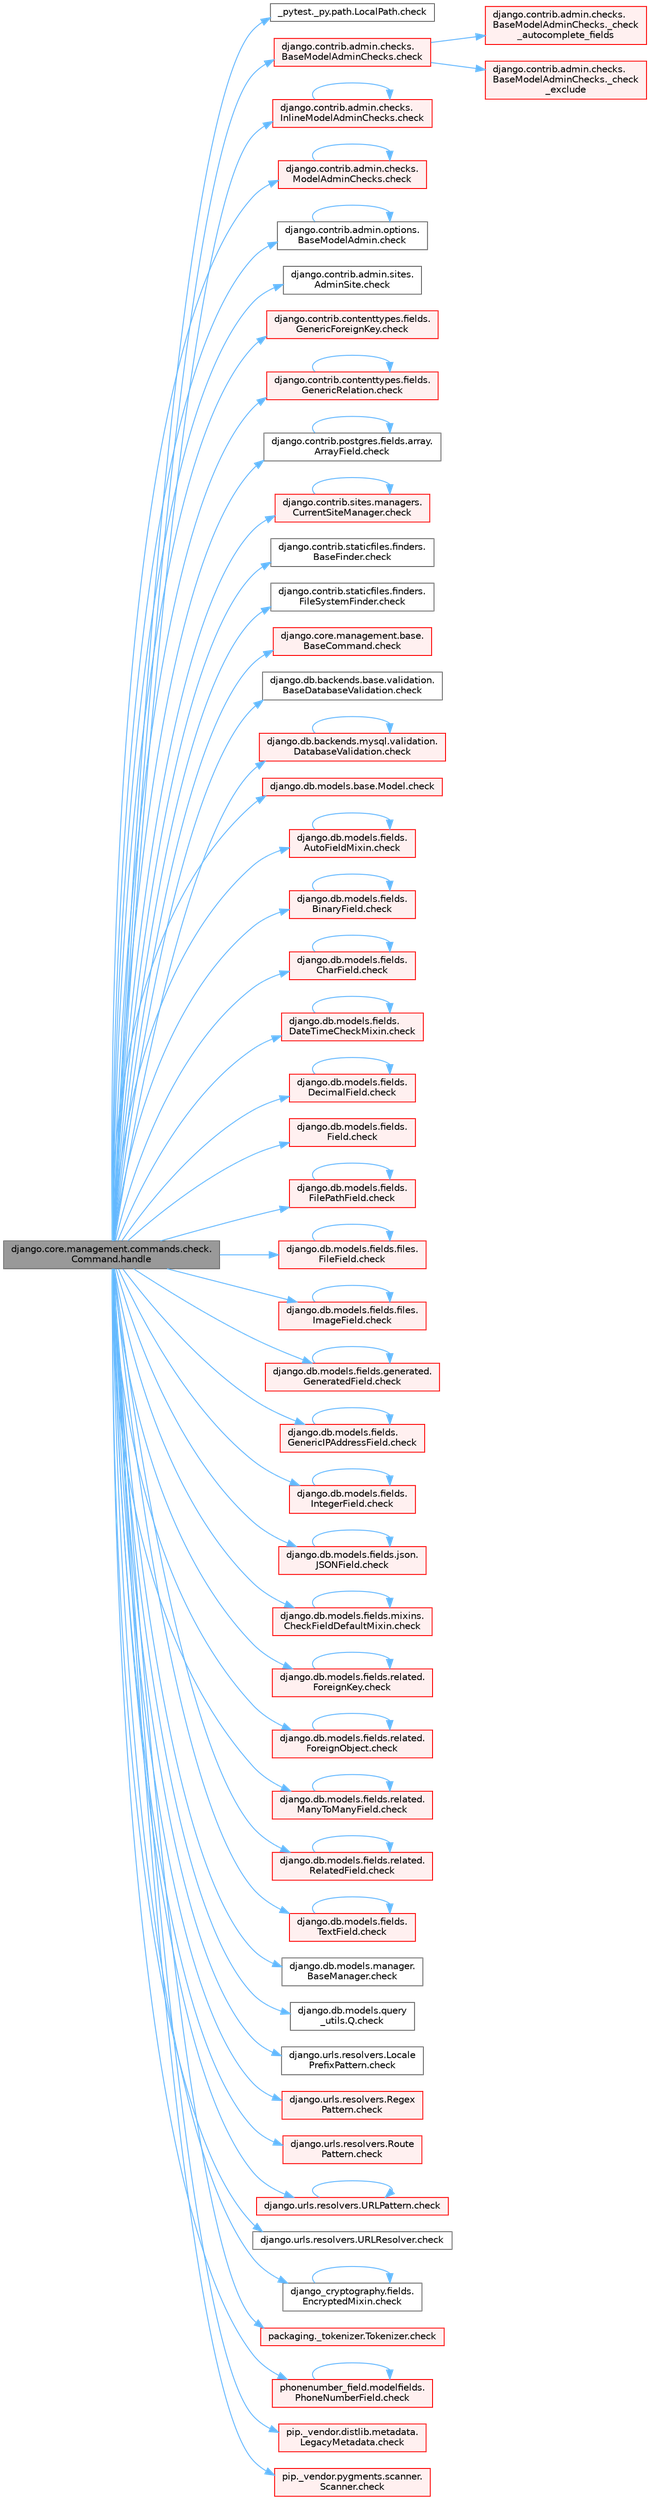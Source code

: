 digraph "django.core.management.commands.check.Command.handle"
{
 // LATEX_PDF_SIZE
  bgcolor="transparent";
  edge [fontname=Helvetica,fontsize=10,labelfontname=Helvetica,labelfontsize=10];
  node [fontname=Helvetica,fontsize=10,shape=box,height=0.2,width=0.4];
  rankdir="LR";
  Node1 [id="Node000001",label="django.core.management.commands.check.\lCommand.handle",height=0.2,width=0.4,color="gray40", fillcolor="grey60", style="filled", fontcolor="black",tooltip=" "];
  Node1 -> Node2 [id="edge1_Node000001_Node000002",color="steelblue1",style="solid",tooltip=" "];
  Node2 [id="Node000002",label="_pytest._py.path.LocalPath.check",height=0.2,width=0.4,color="grey40", fillcolor="white", style="filled",URL="$class__pytest_1_1__py_1_1path_1_1_local_path.html#a4b987fb8998938ae4a5f4ed6aebf69ea",tooltip=" "];
  Node1 -> Node3 [id="edge2_Node000001_Node000003",color="steelblue1",style="solid",tooltip=" "];
  Node3 [id="Node000003",label="django.contrib.admin.checks.\lBaseModelAdminChecks.check",height=0.2,width=0.4,color="red", fillcolor="#FFF0F0", style="filled",URL="$classdjango_1_1contrib_1_1admin_1_1checks_1_1_base_model_admin_checks.html#a11595bf2b8d59e96fee553e518494d6d",tooltip=" "];
  Node3 -> Node4 [id="edge3_Node000003_Node000004",color="steelblue1",style="solid",tooltip=" "];
  Node4 [id="Node000004",label="django.contrib.admin.checks.\lBaseModelAdminChecks._check\l_autocomplete_fields",height=0.2,width=0.4,color="red", fillcolor="#FFF0F0", style="filled",URL="$classdjango_1_1contrib_1_1admin_1_1checks_1_1_base_model_admin_checks.html#aae28443fe76f9522cb186eb52a0535f4",tooltip=" "];
  Node3 -> Node8 [id="edge4_Node000003_Node000008",color="steelblue1",style="solid",tooltip=" "];
  Node8 [id="Node000008",label="django.contrib.admin.checks.\lBaseModelAdminChecks._check\l_exclude",height=0.2,width=0.4,color="red", fillcolor="#FFF0F0", style="filled",URL="$classdjango_1_1contrib_1_1admin_1_1checks_1_1_base_model_admin_checks.html#a7e568228221b7c8b6060525c1ffd5752",tooltip=" "];
  Node1 -> Node36 [id="edge5_Node000001_Node000036",color="steelblue1",style="solid",tooltip=" "];
  Node36 [id="Node000036",label="django.contrib.admin.checks.\lInlineModelAdminChecks.check",height=0.2,width=0.4,color="red", fillcolor="#FFF0F0", style="filled",URL="$classdjango_1_1contrib_1_1admin_1_1checks_1_1_inline_model_admin_checks.html#acdf096659f73e5facb970e774e61f7cc",tooltip=" "];
  Node36 -> Node36 [id="edge6_Node000036_Node000036",color="steelblue1",style="solid",tooltip=" "];
  Node1 -> Node45 [id="edge7_Node000001_Node000045",color="steelblue1",style="solid",tooltip=" "];
  Node45 [id="Node000045",label="django.contrib.admin.checks.\lModelAdminChecks.check",height=0.2,width=0.4,color="red", fillcolor="#FFF0F0", style="filled",URL="$classdjango_1_1contrib_1_1admin_1_1checks_1_1_model_admin_checks.html#afedbd9df38a2915eb0a5a9cea0731bc3",tooltip=" "];
  Node45 -> Node45 [id="edge8_Node000045_Node000045",color="steelblue1",style="solid",tooltip=" "];
  Node1 -> Node65 [id="edge9_Node000001_Node000065",color="steelblue1",style="solid",tooltip=" "];
  Node65 [id="Node000065",label="django.contrib.admin.options.\lBaseModelAdmin.check",height=0.2,width=0.4,color="grey40", fillcolor="white", style="filled",URL="$classdjango_1_1contrib_1_1admin_1_1options_1_1_base_model_admin.html#af32f399c528a3e552e7518976cc41a5b",tooltip=" "];
  Node65 -> Node65 [id="edge10_Node000065_Node000065",color="steelblue1",style="solid",tooltip=" "];
  Node1 -> Node66 [id="edge11_Node000001_Node000066",color="steelblue1",style="solid",tooltip=" "];
  Node66 [id="Node000066",label="django.contrib.admin.sites.\lAdminSite.check",height=0.2,width=0.4,color="grey40", fillcolor="white", style="filled",URL="$classdjango_1_1contrib_1_1admin_1_1sites_1_1_admin_site.html#aefedadd8ec4a978001a8182443f0a75e",tooltip=" "];
  Node1 -> Node67 [id="edge12_Node000001_Node000067",color="steelblue1",style="solid",tooltip=" "];
  Node67 [id="Node000067",label="django.contrib.contenttypes.fields.\lGenericForeignKey.check",height=0.2,width=0.4,color="red", fillcolor="#FFF0F0", style="filled",URL="$classdjango_1_1contrib_1_1contenttypes_1_1fields_1_1_generic_foreign_key.html#a825d4540a94bc23ef0ce2a03f4ddb7fc",tooltip=" "];
  Node1 -> Node805 [id="edge13_Node000001_Node000805",color="steelblue1",style="solid",tooltip=" "];
  Node805 [id="Node000805",label="django.contrib.contenttypes.fields.\lGenericRelation.check",height=0.2,width=0.4,color="red", fillcolor="#FFF0F0", style="filled",URL="$classdjango_1_1contrib_1_1contenttypes_1_1fields_1_1_generic_relation.html#a45d009ec3d4930825210c7ec1bc16cac",tooltip=" "];
  Node805 -> Node805 [id="edge14_Node000805_Node000805",color="steelblue1",style="solid",tooltip=" "];
  Node1 -> Node809 [id="edge15_Node000001_Node000809",color="steelblue1",style="solid",tooltip=" "];
  Node809 [id="Node000809",label="django.contrib.postgres.fields.array.\lArrayField.check",height=0.2,width=0.4,color="grey40", fillcolor="white", style="filled",URL="$classdjango_1_1contrib_1_1postgres_1_1fields_1_1array_1_1_array_field.html#a3bfc183c9c8aad5ba35799fd720e9105",tooltip=" "];
  Node809 -> Node809 [id="edge16_Node000809_Node000809",color="steelblue1",style="solid",tooltip=" "];
  Node1 -> Node810 [id="edge17_Node000001_Node000810",color="steelblue1",style="solid",tooltip=" "];
  Node810 [id="Node000810",label="django.contrib.sites.managers.\lCurrentSiteManager.check",height=0.2,width=0.4,color="red", fillcolor="#FFF0F0", style="filled",URL="$classdjango_1_1contrib_1_1sites_1_1managers_1_1_current_site_manager.html#a24104e33647bb4f4a78f9a3b6f815248",tooltip=" "];
  Node810 -> Node810 [id="edge18_Node000810_Node000810",color="steelblue1",style="solid",tooltip=" "];
  Node1 -> Node1497 [id="edge19_Node000001_Node001497",color="steelblue1",style="solid",tooltip=" "];
  Node1497 [id="Node001497",label="django.contrib.staticfiles.finders.\lBaseFinder.check",height=0.2,width=0.4,color="grey40", fillcolor="white", style="filled",URL="$classdjango_1_1contrib_1_1staticfiles_1_1finders_1_1_base_finder.html#ab92c4f7950eea18b75fdb93463b0d29d",tooltip=" "];
  Node1 -> Node1498 [id="edge20_Node000001_Node001498",color="steelblue1",style="solid",tooltip=" "];
  Node1498 [id="Node001498",label="django.contrib.staticfiles.finders.\lFileSystemFinder.check",height=0.2,width=0.4,color="grey40", fillcolor="white", style="filled",URL="$classdjango_1_1contrib_1_1staticfiles_1_1finders_1_1_file_system_finder.html#a709eac9ec46c5e67a0ba159b658dc15a",tooltip=" "];
  Node1 -> Node1499 [id="edge21_Node000001_Node001499",color="steelblue1",style="solid",tooltip=" "];
  Node1499 [id="Node001499",label="django.core.management.base.\lBaseCommand.check",height=0.2,width=0.4,color="red", fillcolor="#FFF0F0", style="filled",URL="$classdjango_1_1core_1_1management_1_1base_1_1_base_command.html#a0ff1b562b3f6e68600b828fce3cf09b6",tooltip=" "];
  Node1 -> Node1500 [id="edge22_Node000001_Node001500",color="steelblue1",style="solid",tooltip=" "];
  Node1500 [id="Node001500",label="django.db.backends.base.validation.\lBaseDatabaseValidation.check",height=0.2,width=0.4,color="grey40", fillcolor="white", style="filled",URL="$classdjango_1_1db_1_1backends_1_1base_1_1validation_1_1_base_database_validation.html#aba603612877c7a309dad634f434bf751",tooltip=" "];
  Node1 -> Node1501 [id="edge23_Node000001_Node001501",color="steelblue1",style="solid",tooltip=" "];
  Node1501 [id="Node001501",label="django.db.backends.mysql.validation.\lDatabaseValidation.check",height=0.2,width=0.4,color="red", fillcolor="#FFF0F0", style="filled",URL="$classdjango_1_1db_1_1backends_1_1mysql_1_1validation_1_1_database_validation.html#ae97ac90b3d18457f080c5eb1c0412d88",tooltip=" "];
  Node1501 -> Node1501 [id="edge24_Node001501_Node001501",color="steelblue1",style="solid",tooltip=" "];
  Node1 -> Node1503 [id="edge25_Node000001_Node001503",color="steelblue1",style="solid",tooltip=" "];
  Node1503 [id="Node001503",label="django.db.models.base.Model.check",height=0.2,width=0.4,color="red", fillcolor="#FFF0F0", style="filled",URL="$classdjango_1_1db_1_1models_1_1base_1_1_model.html#ab2d7ad77a925236e80619ead6c3d7f4b",tooltip=" "];
  Node1 -> Node1523 [id="edge26_Node000001_Node001523",color="steelblue1",style="solid",tooltip=" "];
  Node1523 [id="Node001523",label="django.db.models.fields.\lAutoFieldMixin.check",height=0.2,width=0.4,color="red", fillcolor="#FFF0F0", style="filled",URL="$classdjango_1_1db_1_1models_1_1fields_1_1_auto_field_mixin.html#a85eb07224cb0ac2d36fbd60bca546bef",tooltip=" "];
  Node1523 -> Node1523 [id="edge27_Node001523_Node001523",color="steelblue1",style="solid",tooltip=" "];
  Node1 -> Node1526 [id="edge28_Node000001_Node001526",color="steelblue1",style="solid",tooltip=" "];
  Node1526 [id="Node001526",label="django.db.models.fields.\lBinaryField.check",height=0.2,width=0.4,color="red", fillcolor="#FFF0F0", style="filled",URL="$classdjango_1_1db_1_1models_1_1fields_1_1_binary_field.html#a51c981fa6aa2a2e1d4efcfa766673646",tooltip=" "];
  Node1526 -> Node1526 [id="edge29_Node001526_Node001526",color="steelblue1",style="solid",tooltip=" "];
  Node1 -> Node1528 [id="edge30_Node000001_Node001528",color="steelblue1",style="solid",tooltip=" "];
  Node1528 [id="Node001528",label="django.db.models.fields.\lCharField.check",height=0.2,width=0.4,color="red", fillcolor="#FFF0F0", style="filled",URL="$classdjango_1_1db_1_1models_1_1fields_1_1_char_field.html#a0eb18a4df8ce40930eb724339c6441b0",tooltip=" "];
  Node1528 -> Node1528 [id="edge31_Node001528_Node001528",color="steelblue1",style="solid",tooltip=" "];
  Node1 -> Node1532 [id="edge32_Node000001_Node001532",color="steelblue1",style="solid",tooltip=" "];
  Node1532 [id="Node001532",label="django.db.models.fields.\lDateTimeCheckMixin.check",height=0.2,width=0.4,color="red", fillcolor="#FFF0F0", style="filled",URL="$classdjango_1_1db_1_1models_1_1fields_1_1_date_time_check_mixin.html#ab7287b8bf80b28f6f50dec25d9a67a3a",tooltip=" "];
  Node1532 -> Node1532 [id="edge33_Node001532_Node001532",color="steelblue1",style="solid",tooltip=" "];
  Node1 -> Node1542 [id="edge34_Node000001_Node001542",color="steelblue1",style="solid",tooltip=" "];
  Node1542 [id="Node001542",label="django.db.models.fields.\lDecimalField.check",height=0.2,width=0.4,color="red", fillcolor="#FFF0F0", style="filled",URL="$classdjango_1_1db_1_1models_1_1fields_1_1_decimal_field.html#ab3ffc1695661a8734c24c28af00b6069",tooltip=" "];
  Node1542 -> Node1542 [id="edge35_Node001542_Node001542",color="steelblue1",style="solid",tooltip=" "];
  Node1 -> Node1546 [id="edge36_Node000001_Node001546",color="steelblue1",style="solid",tooltip=" "];
  Node1546 [id="Node001546",label="django.db.models.fields.\lField.check",height=0.2,width=0.4,color="red", fillcolor="#FFF0F0", style="filled",URL="$classdjango_1_1db_1_1models_1_1fields_1_1_field.html#ad2ebd34e73f0b1ff16ba6b6f155633ac",tooltip=" "];
  Node1 -> Node1573 [id="edge37_Node000001_Node001573",color="steelblue1",style="solid",tooltip=" "];
  Node1573 [id="Node001573",label="django.db.models.fields.\lFilePathField.check",height=0.2,width=0.4,color="red", fillcolor="#FFF0F0", style="filled",URL="$classdjango_1_1db_1_1models_1_1fields_1_1_file_path_field.html#acc2e0785469b1e3140219b0c9a195afb",tooltip=" "];
  Node1573 -> Node1573 [id="edge38_Node001573_Node001573",color="steelblue1",style="solid",tooltip=" "];
  Node1 -> Node1575 [id="edge39_Node000001_Node001575",color="steelblue1",style="solid",tooltip=" "];
  Node1575 [id="Node001575",label="django.db.models.fields.files.\lFileField.check",height=0.2,width=0.4,color="red", fillcolor="#FFF0F0", style="filled",URL="$classdjango_1_1db_1_1models_1_1fields_1_1files_1_1_file_field.html#a8922e0bff68bd802386352a5fccd8a85",tooltip=" "];
  Node1575 -> Node1575 [id="edge40_Node001575_Node001575",color="steelblue1",style="solid",tooltip=" "];
  Node1 -> Node1577 [id="edge41_Node000001_Node001577",color="steelblue1",style="solid",tooltip=" "];
  Node1577 [id="Node001577",label="django.db.models.fields.files.\lImageField.check",height=0.2,width=0.4,color="red", fillcolor="#FFF0F0", style="filled",URL="$classdjango_1_1db_1_1models_1_1fields_1_1files_1_1_image_field.html#a6e057f35358dcae72cbc468e58477f82",tooltip=" "];
  Node1577 -> Node1577 [id="edge42_Node001577_Node001577",color="steelblue1",style="solid",tooltip=" "];
  Node1 -> Node1579 [id="edge43_Node000001_Node001579",color="steelblue1",style="solid",tooltip=" "];
  Node1579 [id="Node001579",label="django.db.models.fields.generated.\lGeneratedField.check",height=0.2,width=0.4,color="red", fillcolor="#FFF0F0", style="filled",URL="$classdjango_1_1db_1_1models_1_1fields_1_1generated_1_1_generated_field.html#a17dcd0f6d6580cb5f6417d8730312ad6",tooltip=" "];
  Node1579 -> Node1579 [id="edge44_Node001579_Node001579",color="steelblue1",style="solid",tooltip=" "];
  Node1 -> Node1586 [id="edge45_Node000001_Node001586",color="steelblue1",style="solid",tooltip=" "];
  Node1586 [id="Node001586",label="django.db.models.fields.\lGenericIPAddressField.check",height=0.2,width=0.4,color="red", fillcolor="#FFF0F0", style="filled",URL="$classdjango_1_1db_1_1models_1_1fields_1_1_generic_i_p_address_field.html#af73879f6f7868b661fe27d031849cbfb",tooltip=" "];
  Node1586 -> Node1586 [id="edge46_Node001586_Node001586",color="steelblue1",style="solid",tooltip=" "];
  Node1 -> Node1588 [id="edge47_Node000001_Node001588",color="steelblue1",style="solid",tooltip=" "];
  Node1588 [id="Node001588",label="django.db.models.fields.\lIntegerField.check",height=0.2,width=0.4,color="red", fillcolor="#FFF0F0", style="filled",URL="$classdjango_1_1db_1_1models_1_1fields_1_1_integer_field.html#a5e5ba3fdfa77ed60312a7d653c18646c",tooltip=" "];
  Node1588 -> Node1588 [id="edge48_Node001588_Node001588",color="steelblue1",style="solid",tooltip=" "];
  Node1 -> Node1590 [id="edge49_Node000001_Node001590",color="steelblue1",style="solid",tooltip=" "];
  Node1590 [id="Node001590",label="django.db.models.fields.json.\lJSONField.check",height=0.2,width=0.4,color="red", fillcolor="#FFF0F0", style="filled",URL="$classdjango_1_1db_1_1models_1_1fields_1_1json_1_1_j_s_o_n_field.html#a3e212f8702c9959a9043f962509472b4",tooltip=" "];
  Node1590 -> Node1590 [id="edge50_Node001590_Node001590",color="steelblue1",style="solid",tooltip=" "];
  Node1 -> Node1591 [id="edge51_Node000001_Node001591",color="steelblue1",style="solid",tooltip=" "];
  Node1591 [id="Node001591",label="django.db.models.fields.mixins.\lCheckFieldDefaultMixin.check",height=0.2,width=0.4,color="red", fillcolor="#FFF0F0", style="filled",URL="$classdjango_1_1db_1_1models_1_1fields_1_1mixins_1_1_check_field_default_mixin.html#a60e678d87f918980b2665c9586ac6e30",tooltip=" "];
  Node1591 -> Node1591 [id="edge52_Node001591_Node001591",color="steelblue1",style="solid",tooltip=" "];
  Node1 -> Node1593 [id="edge53_Node000001_Node001593",color="steelblue1",style="solid",tooltip=" "];
  Node1593 [id="Node001593",label="django.db.models.fields.related.\lForeignKey.check",height=0.2,width=0.4,color="red", fillcolor="#FFF0F0", style="filled",URL="$classdjango_1_1db_1_1models_1_1fields_1_1related_1_1_foreign_key.html#a4f1f9779dfed8a2ecc2ef8e7c763ac2e",tooltip=" "];
  Node1593 -> Node1593 [id="edge54_Node001593_Node001593",color="steelblue1",style="solid",tooltip=" "];
  Node1 -> Node1599 [id="edge55_Node000001_Node001599",color="steelblue1",style="solid",tooltip=" "];
  Node1599 [id="Node001599",label="django.db.models.fields.related.\lForeignObject.check",height=0.2,width=0.4,color="red", fillcolor="#FFF0F0", style="filled",URL="$classdjango_1_1db_1_1models_1_1fields_1_1related_1_1_foreign_object.html#a3f86b34db6a0c837940fd06a738f8874",tooltip=" "];
  Node1599 -> Node1599 [id="edge56_Node001599_Node001599",color="steelblue1",style="solid",tooltip=" "];
  Node1 -> Node1607 [id="edge57_Node000001_Node001607",color="steelblue1",style="solid",tooltip=" "];
  Node1607 [id="Node001607",label="django.db.models.fields.related.\lManyToManyField.check",height=0.2,width=0.4,color="red", fillcolor="#FFF0F0", style="filled",URL="$classdjango_1_1db_1_1models_1_1fields_1_1related_1_1_many_to_many_field.html#a27fb55abc0248b438349aaff84762a70",tooltip=" "];
  Node1607 -> Node1607 [id="edge58_Node001607_Node001607",color="steelblue1",style="solid",tooltip=" "];
  Node1 -> Node1611 [id="edge59_Node000001_Node001611",color="steelblue1",style="solid",tooltip=" "];
  Node1611 [id="Node001611",label="django.db.models.fields.related.\lRelatedField.check",height=0.2,width=0.4,color="red", fillcolor="#FFF0F0", style="filled",URL="$classdjango_1_1db_1_1models_1_1fields_1_1related_1_1_related_field.html#a0a6b770cf843d11a02a7eb2ed80bc434",tooltip=" "];
  Node1611 -> Node1611 [id="edge60_Node001611_Node001611",color="steelblue1",style="solid",tooltip=" "];
  Node1 -> Node1618 [id="edge61_Node000001_Node001618",color="steelblue1",style="solid",tooltip=" "];
  Node1618 [id="Node001618",label="django.db.models.fields.\lTextField.check",height=0.2,width=0.4,color="red", fillcolor="#FFF0F0", style="filled",URL="$classdjango_1_1db_1_1models_1_1fields_1_1_text_field.html#abe02a845bc6d9a80ecb48a81aa75eab2",tooltip=" "];
  Node1618 -> Node1618 [id="edge62_Node001618_Node001618",color="steelblue1",style="solid",tooltip=" "];
  Node1 -> Node1619 [id="edge63_Node000001_Node001619",color="steelblue1",style="solid",tooltip=" "];
  Node1619 [id="Node001619",label="django.db.models.manager.\lBaseManager.check",height=0.2,width=0.4,color="grey40", fillcolor="white", style="filled",URL="$classdjango_1_1db_1_1models_1_1manager_1_1_base_manager.html#a75e1657d2a4fa327ea1abadb6fd8fecc",tooltip=" "];
  Node1 -> Node1620 [id="edge64_Node000001_Node001620",color="steelblue1",style="solid",tooltip=" "];
  Node1620 [id="Node001620",label="django.db.models.query\l_utils.Q.check",height=0.2,width=0.4,color="grey40", fillcolor="white", style="filled",URL="$classdjango_1_1db_1_1models_1_1query__utils_1_1_q.html#a4636baa2ce17e41774ff3dbc101b8282",tooltip=" "];
  Node1 -> Node1621 [id="edge65_Node000001_Node001621",color="steelblue1",style="solid",tooltip=" "];
  Node1621 [id="Node001621",label="django.urls.resolvers.Locale\lPrefixPattern.check",height=0.2,width=0.4,color="grey40", fillcolor="white", style="filled",URL="$classdjango_1_1urls_1_1resolvers_1_1_locale_prefix_pattern.html#a06418738c03259aa6002067b414f0a88",tooltip=" "];
  Node1 -> Node1622 [id="edge66_Node000001_Node001622",color="steelblue1",style="solid",tooltip=" "];
  Node1622 [id="Node001622",label="django.urls.resolvers.Regex\lPattern.check",height=0.2,width=0.4,color="red", fillcolor="#FFF0F0", style="filled",URL="$classdjango_1_1urls_1_1resolvers_1_1_regex_pattern.html#a4fb074a83e87154e285b43ad16965c9d",tooltip=" "];
  Node1 -> Node2314 [id="edge67_Node000001_Node002314",color="steelblue1",style="solid",tooltip=" "];
  Node2314 [id="Node002314",label="django.urls.resolvers.Route\lPattern.check",height=0.2,width=0.4,color="red", fillcolor="#FFF0F0", style="filled",URL="$classdjango_1_1urls_1_1resolvers_1_1_route_pattern.html#a4445d301d14d0624b8cba76ba19cdc4b",tooltip=" "];
  Node1 -> Node2327 [id="edge68_Node000001_Node002327",color="steelblue1",style="solid",tooltip=" "];
  Node2327 [id="Node002327",label="django.urls.resolvers.URLPattern.check",height=0.2,width=0.4,color="red", fillcolor="#FFF0F0", style="filled",URL="$classdjango_1_1urls_1_1resolvers_1_1_u_r_l_pattern.html#a4d4705923e8b068322a7a15f12eaf4aa",tooltip=" "];
  Node2327 -> Node2327 [id="edge69_Node002327_Node002327",color="steelblue1",style="solid",tooltip=" "];
  Node1 -> Node2330 [id="edge70_Node000001_Node002330",color="steelblue1",style="solid",tooltip=" "];
  Node2330 [id="Node002330",label="django.urls.resolvers.URLResolver.check",height=0.2,width=0.4,color="grey40", fillcolor="white", style="filled",URL="$classdjango_1_1urls_1_1resolvers_1_1_u_r_l_resolver.html#ab0c33dbdff04531eb2b71f1115269b0f",tooltip=" "];
  Node1 -> Node2331 [id="edge71_Node000001_Node002331",color="steelblue1",style="solid",tooltip=" "];
  Node2331 [id="Node002331",label="django_cryptography.fields.\lEncryptedMixin.check",height=0.2,width=0.4,color="grey40", fillcolor="white", style="filled",URL="$classdjango__cryptography_1_1fields_1_1_encrypted_mixin.html#a219e223264de8166159246d82955b0c9",tooltip=" "];
  Node2331 -> Node2331 [id="edge72_Node002331_Node002331",color="steelblue1",style="solid",tooltip=" "];
  Node1 -> Node2332 [id="edge73_Node000001_Node002332",color="steelblue1",style="solid",tooltip=" "];
  Node2332 [id="Node002332",label="packaging._tokenizer.Tokenizer.check",height=0.2,width=0.4,color="red", fillcolor="#FFF0F0", style="filled",URL="$classpackaging_1_1__tokenizer_1_1_tokenizer.html#a6c4529c0615ee80330bf28db87789ab6",tooltip=" "];
  Node1 -> Node2333 [id="edge74_Node000001_Node002333",color="steelblue1",style="solid",tooltip=" "];
  Node2333 [id="Node002333",label="phonenumber_field.modelfields.\lPhoneNumberField.check",height=0.2,width=0.4,color="red", fillcolor="#FFF0F0", style="filled",URL="$classphonenumber__field_1_1modelfields_1_1_phone_number_field.html#a0f2d047d51bc0003090ca57a3f024ab4",tooltip=" "];
  Node2333 -> Node2333 [id="edge75_Node002333_Node002333",color="steelblue1",style="solid",tooltip=" "];
  Node1 -> Node2335 [id="edge76_Node000001_Node002335",color="steelblue1",style="solid",tooltip=" "];
  Node2335 [id="Node002335",label="pip._vendor.distlib.metadata.\lLegacyMetadata.check",height=0.2,width=0.4,color="red", fillcolor="#FFF0F0", style="filled",URL="$classpip_1_1__vendor_1_1distlib_1_1metadata_1_1_legacy_metadata.html#a9f3d75961911af2473c8092d354b3d85",tooltip=" "];
  Node1 -> Node2338 [id="edge77_Node000001_Node002338",color="steelblue1",style="solid",tooltip=" "];
  Node2338 [id="Node002338",label="pip._vendor.pygments.scanner.\lScanner.check",height=0.2,width=0.4,color="red", fillcolor="#FFF0F0", style="filled",URL="$classpip_1_1__vendor_1_1pygments_1_1scanner_1_1_scanner.html#a40f26bfe3c57607db66676e8a797a62b",tooltip=" "];
}
